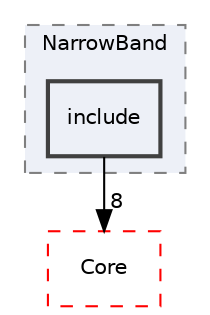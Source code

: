 digraph "include"
{
 // LATEX_PDF_SIZE
  edge [fontname="Helvetica",fontsize="10",labelfontname="Helvetica",labelfontsize="10"];
  node [fontname="Helvetica",fontsize="10",shape=record];
  compound=true
  subgraph clusterdir_13b6236483b39e78c286f1d1d0079917 {
    graph [ bgcolor="#edf0f7", pencolor="grey50", style="filled,dashed,", label="NarrowBand", fontname="Helvetica", fontsize="10", URL="dir_13b6236483b39e78c286f1d1d0079917.html"]
  dir_3300092eb66e48498cfa0aa4104147fd [shape=box, label="include", style="filled,bold,", fillcolor="#edf0f7", color="grey25", URL="dir_3300092eb66e48498cfa0aa4104147fd.html"];
  }
  dir_cac7f9cecb9aa42a0bd05452dddd8a21 [shape=box, label="Core", style="dashed,", fillcolor="#edf0f7", color="red", URL="dir_cac7f9cecb9aa42a0bd05452dddd8a21.html"];
  dir_3300092eb66e48498cfa0aa4104147fd->dir_cac7f9cecb9aa42a0bd05452dddd8a21 [headlabel="8", labeldistance=1.5 headhref="dir_000151_000014.html"];
}
